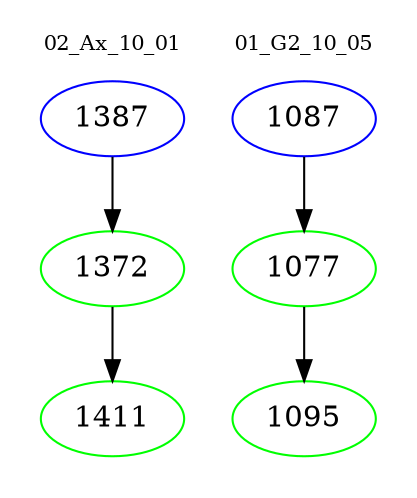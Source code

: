 digraph{
subgraph cluster_0 {
color = white
label = "02_Ax_10_01";
fontsize=10;
T0_1387 [label="1387", color="blue"]
T0_1387 -> T0_1372 [color="black"]
T0_1372 [label="1372", color="green"]
T0_1372 -> T0_1411 [color="black"]
T0_1411 [label="1411", color="green"]
}
subgraph cluster_1 {
color = white
label = "01_G2_10_05";
fontsize=10;
T1_1087 [label="1087", color="blue"]
T1_1087 -> T1_1077 [color="black"]
T1_1077 [label="1077", color="green"]
T1_1077 -> T1_1095 [color="black"]
T1_1095 [label="1095", color="green"]
}
}
